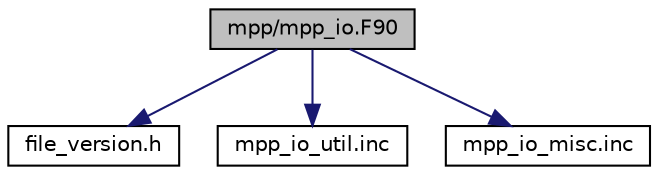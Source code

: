 digraph "mpp/mpp_io.F90"
{
 // INTERACTIVE_SVG=YES
 // LATEX_PDF_SIZE
  edge [fontname="Helvetica",fontsize="10",labelfontname="Helvetica",labelfontsize="10"];
  node [fontname="Helvetica",fontsize="10",shape=record];
  Node1 [label="mpp/mpp_io.F90",height=0.2,width=0.4,color="black", fillcolor="grey75", style="filled", fontcolor="black",tooltip="File for mpp_io_mod."];
  Node1 -> Node2 [color="midnightblue",fontsize="10",style="solid",fontname="Helvetica"];
  Node2 [label="file_version.h",height=0.2,width=0.4,color="black", fillcolor="white", style="filled",URL="$file__version_8h_source.html",tooltip=" "];
  Node1 -> Node3 [color="midnightblue",fontsize="10",style="solid",fontname="Helvetica"];
  Node3 [label="mpp_io_util.inc",height=0.2,width=0.4,color="black", fillcolor="white", style="filled",URL="$mpp__io__util_8inc.html",tooltip="Routines to retrieve data used in mpp_io_mod."];
  Node1 -> Node4 [color="midnightblue",fontsize="10",style="solid",fontname="Helvetica"];
  Node4 [label="mpp_io_misc.inc",height=0.2,width=0.4,color="black", fillcolor="white", style="filled",URL="$mpp__io__misc_8inc.html",tooltip="Misc. routines including initialization and finalization of mpp_io_mod."];
}
